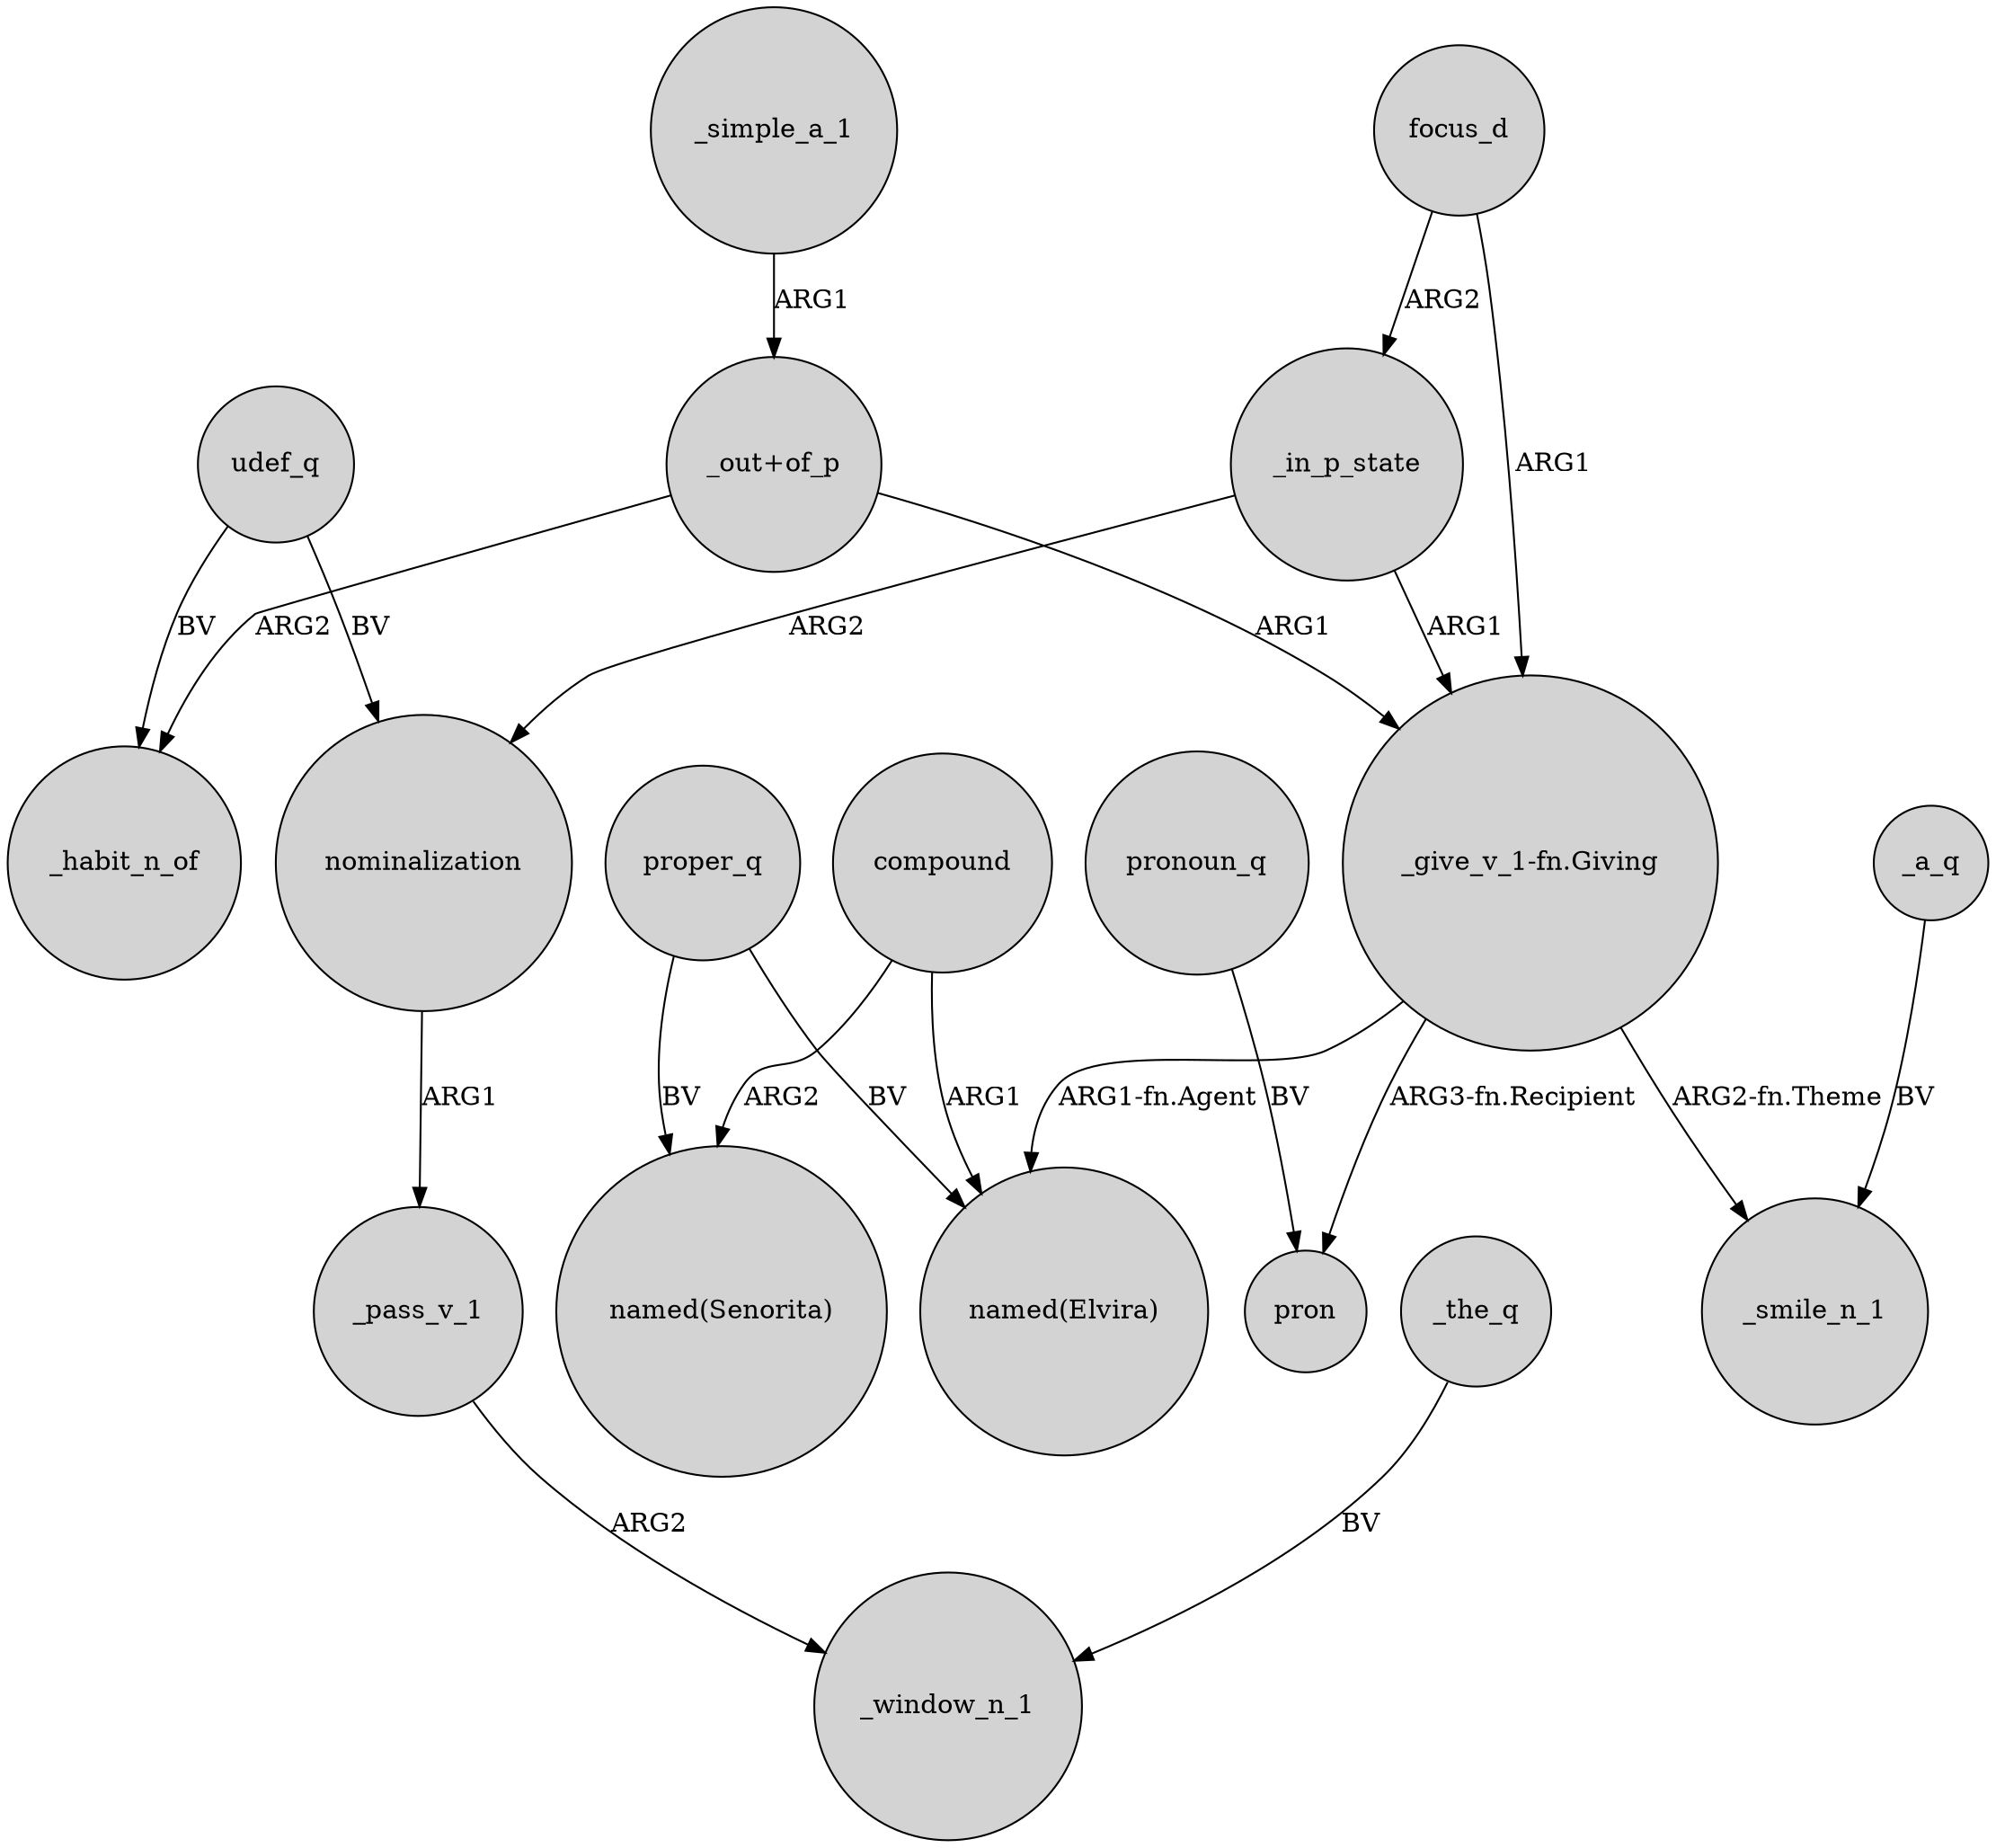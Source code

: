 digraph {
	node [shape=circle style=filled]
	udef_q -> _habit_n_of [label=BV]
	_the_q -> _window_n_1 [label=BV]
	compound -> "named(Senorita)" [label=ARG2]
	_pass_v_1 -> _window_n_1 [label=ARG2]
	"_out+of_p" -> _habit_n_of [label=ARG2]
	"_give_v_1-fn.Giving" -> _smile_n_1 [label="ARG2-fn.Theme"]
	focus_d -> _in_p_state [label=ARG2]
	_a_q -> _smile_n_1 [label=BV]
	pronoun_q -> pron [label=BV]
	proper_q -> "named(Senorita)" [label=BV]
	focus_d -> "_give_v_1-fn.Giving" [label=ARG1]
	"_out+of_p" -> "_give_v_1-fn.Giving" [label=ARG1]
	_in_p_state -> nominalization [label=ARG2]
	compound -> "named(Elvira)" [label=ARG1]
	udef_q -> nominalization [label=BV]
	"_give_v_1-fn.Giving" -> "named(Elvira)" [label="ARG1-fn.Agent"]
	_simple_a_1 -> "_out+of_p" [label=ARG1]
	nominalization -> _pass_v_1 [label=ARG1]
	_in_p_state -> "_give_v_1-fn.Giving" [label=ARG1]
	proper_q -> "named(Elvira)" [label=BV]
	"_give_v_1-fn.Giving" -> pron [label="ARG3-fn.Recipient"]
}
